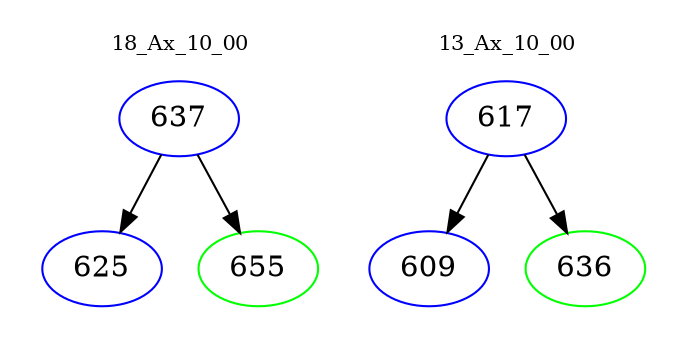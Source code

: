 digraph{
subgraph cluster_0 {
color = white
label = "18_Ax_10_00";
fontsize=10;
T0_637 [label="637", color="blue"]
T0_637 -> T0_625 [color="black"]
T0_625 [label="625", color="blue"]
T0_637 -> T0_655 [color="black"]
T0_655 [label="655", color="green"]
}
subgraph cluster_1 {
color = white
label = "13_Ax_10_00";
fontsize=10;
T1_617 [label="617", color="blue"]
T1_617 -> T1_609 [color="black"]
T1_609 [label="609", color="blue"]
T1_617 -> T1_636 [color="black"]
T1_636 [label="636", color="green"]
}
}
